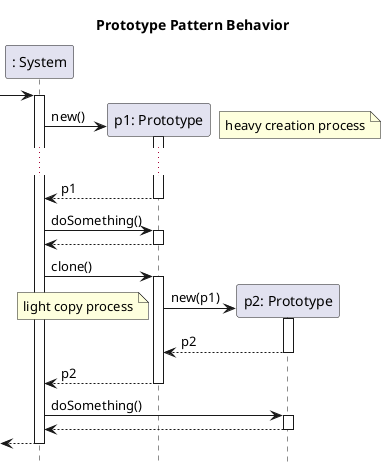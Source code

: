 @startuml

hide footbox
title Prototype Pattern Behavior

participant ": System" as S
[-> S:
activate S
create "p1: Prototype" as P1
S -> P1: new()
activate P1

...

note right: heavy creation process
P1 --> S: p1
deactivate P1

S -> P1: doSomething()
activate P1
P1 --> S
deactivate P1

S -> P1: clone()
activate P1
create "p2: Prototype" as P2
P1 -> P2: new(p1)
activate P2
note left: light copy process
P2 --> P1: p2
deactivate P2
P1 --> S: p2
deactivate P1

S -> P2: doSomething()
activate P2
P2 --> S
deactivate P2

[<-- S
deactivate S

@enduml
